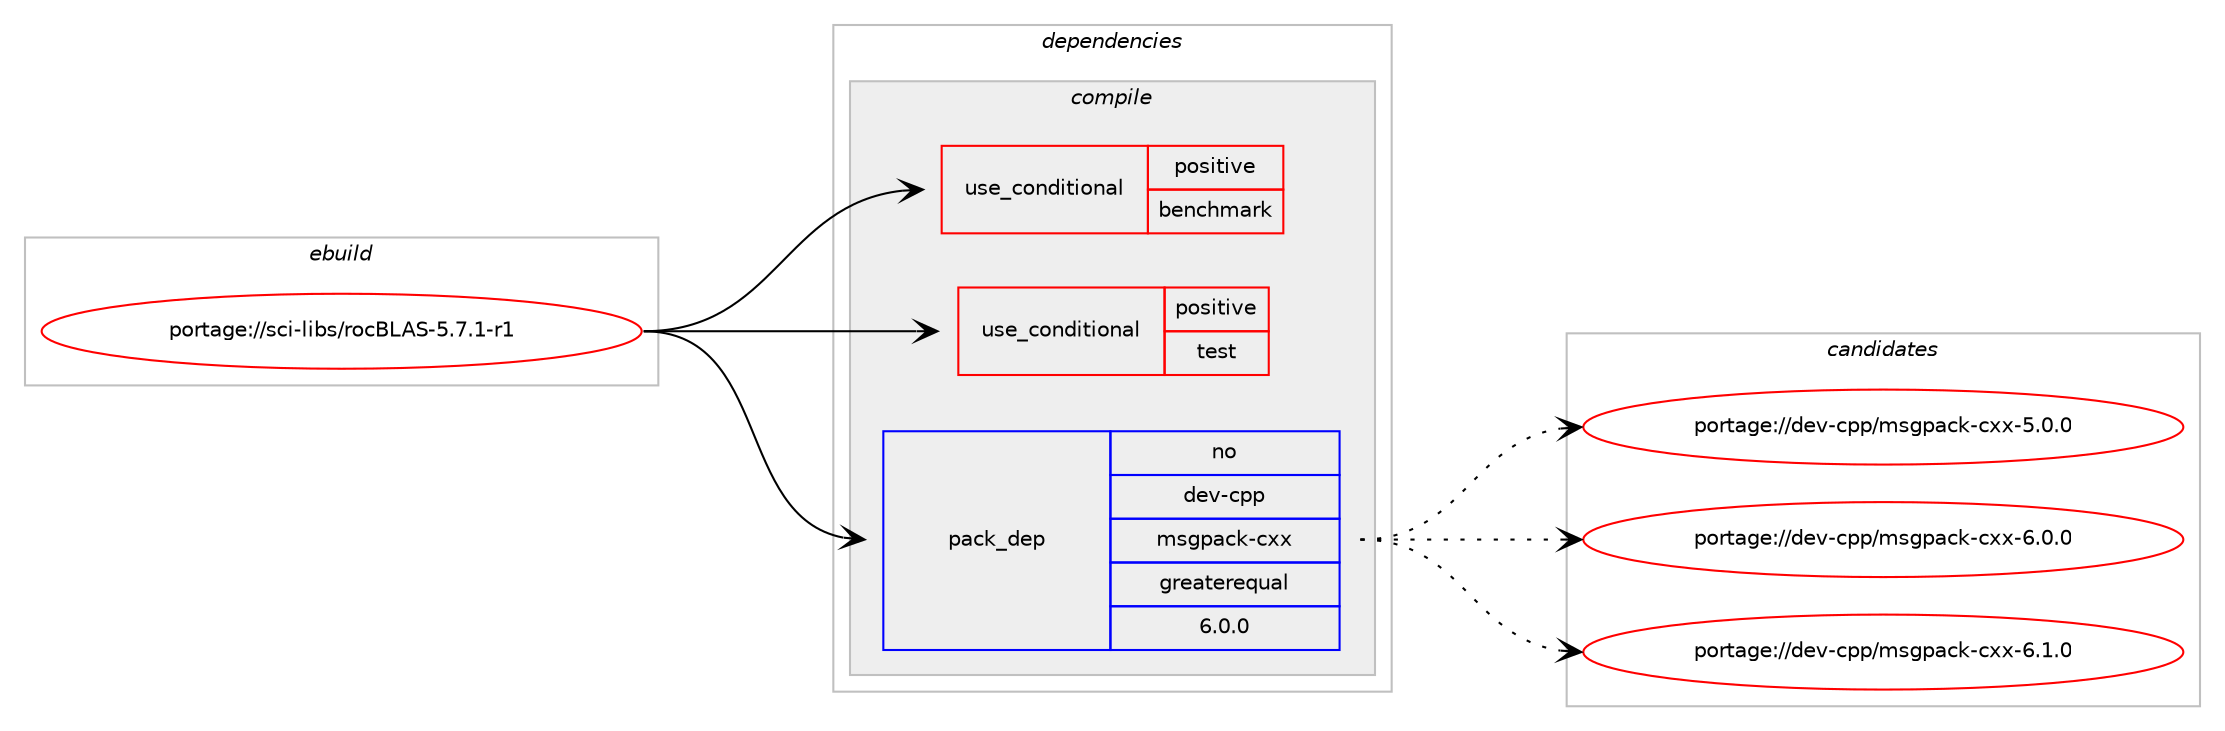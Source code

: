 digraph prolog {

# *************
# Graph options
# *************

newrank=true;
concentrate=true;
compound=true;
graph [rankdir=LR,fontname=Helvetica,fontsize=10,ranksep=1.5];#, ranksep=2.5, nodesep=0.2];
edge  [arrowhead=vee];
node  [fontname=Helvetica,fontsize=10];

# **********
# The ebuild
# **********

subgraph cluster_leftcol {
color=gray;
rank=same;
label=<<i>ebuild</i>>;
id [label="portage://sci-libs/rocBLAS-5.7.1-r1", color=red, width=4, href="../sci-libs/rocBLAS-5.7.1-r1.svg"];
}

# ****************
# The dependencies
# ****************

subgraph cluster_midcol {
color=gray;
label=<<i>dependencies</i>>;
subgraph cluster_compile {
fillcolor="#eeeeee";
style=filled;
label=<<i>compile</i>>;
subgraph cond9402 {
dependency13308 [label=<<TABLE BORDER="0" CELLBORDER="1" CELLSPACING="0" CELLPADDING="4"><TR><TD ROWSPAN="3" CELLPADDING="10">use_conditional</TD></TR><TR><TD>positive</TD></TR><TR><TD>benchmark</TD></TR></TABLE>>, shape=none, color=red];
# *** BEGIN UNKNOWN DEPENDENCY TYPE (TODO) ***
# dependency13308 -> package_dependency(portage://sci-libs/rocBLAS-5.7.1-r1,install,no,virtual,blas,none,[,,],[],[])
# *** END UNKNOWN DEPENDENCY TYPE (TODO) ***

# *** BEGIN UNKNOWN DEPENDENCY TYPE (TODO) ***
# dependency13308 -> package_dependency(portage://sci-libs/rocBLAS-5.7.1-r1,install,no,sys-libs,libomp,none,[,,],[],[])
# *** END UNKNOWN DEPENDENCY TYPE (TODO) ***

}
id:e -> dependency13308:w [weight=20,style="solid",arrowhead="vee"];
subgraph cond9403 {
dependency13309 [label=<<TABLE BORDER="0" CELLBORDER="1" CELLSPACING="0" CELLPADDING="4"><TR><TD ROWSPAN="3" CELLPADDING="10">use_conditional</TD></TR><TR><TD>positive</TD></TR><TR><TD>test</TD></TR></TABLE>>, shape=none, color=red];
# *** BEGIN UNKNOWN DEPENDENCY TYPE (TODO) ***
# dependency13309 -> package_dependency(portage://sci-libs/rocBLAS-5.7.1-r1,install,no,virtual,blas,none,[,,],[],[])
# *** END UNKNOWN DEPENDENCY TYPE (TODO) ***

# *** BEGIN UNKNOWN DEPENDENCY TYPE (TODO) ***
# dependency13309 -> package_dependency(portage://sci-libs/rocBLAS-5.7.1-r1,install,no,dev-cpp,gtest,none,[,,],[],[])
# *** END UNKNOWN DEPENDENCY TYPE (TODO) ***

# *** BEGIN UNKNOWN DEPENDENCY TYPE (TODO) ***
# dependency13309 -> package_dependency(portage://sci-libs/rocBLAS-5.7.1-r1,install,no,sys-libs,libomp,none,[,,],[],[])
# *** END UNKNOWN DEPENDENCY TYPE (TODO) ***

}
id:e -> dependency13309:w [weight=20,style="solid",arrowhead="vee"];
subgraph pack3780 {
dependency13310 [label=<<TABLE BORDER="0" CELLBORDER="1" CELLSPACING="0" CELLPADDING="4" WIDTH="220"><TR><TD ROWSPAN="6" CELLPADDING="30">pack_dep</TD></TR><TR><TD WIDTH="110">no</TD></TR><TR><TD>dev-cpp</TD></TR><TR><TD>msgpack-cxx</TD></TR><TR><TD>greaterequal</TD></TR><TR><TD>6.0.0</TD></TR></TABLE>>, shape=none, color=blue];
}
id:e -> dependency13310:w [weight=20,style="solid",arrowhead="vee"];
# *** BEGIN UNKNOWN DEPENDENCY TYPE (TODO) ***
# id -> package_dependency(portage://sci-libs/rocBLAS-5.7.1-r1,install,no,dev-util,hip,none,[,,],[],[])
# *** END UNKNOWN DEPENDENCY TYPE (TODO) ***

}
subgraph cluster_compileandrun {
fillcolor="#eeeeee";
style=filled;
label=<<i>compile and run</i>>;
}
subgraph cluster_run {
fillcolor="#eeeeee";
style=filled;
label=<<i>run</i>>;
}
}

# **************
# The candidates
# **************

subgraph cluster_choices {
rank=same;
color=gray;
label=<<i>candidates</i>>;

subgraph choice3780 {
color=black;
nodesep=1;
choice10010111845991121124710911510311297991074599120120455346484648 [label="portage://dev-cpp/msgpack-cxx-5.0.0", color=red, width=4,href="../dev-cpp/msgpack-cxx-5.0.0.svg"];
choice10010111845991121124710911510311297991074599120120455446484648 [label="portage://dev-cpp/msgpack-cxx-6.0.0", color=red, width=4,href="../dev-cpp/msgpack-cxx-6.0.0.svg"];
choice10010111845991121124710911510311297991074599120120455446494648 [label="portage://dev-cpp/msgpack-cxx-6.1.0", color=red, width=4,href="../dev-cpp/msgpack-cxx-6.1.0.svg"];
dependency13310:e -> choice10010111845991121124710911510311297991074599120120455346484648:w [style=dotted,weight="100"];
dependency13310:e -> choice10010111845991121124710911510311297991074599120120455446484648:w [style=dotted,weight="100"];
dependency13310:e -> choice10010111845991121124710911510311297991074599120120455446494648:w [style=dotted,weight="100"];
}
}

}
